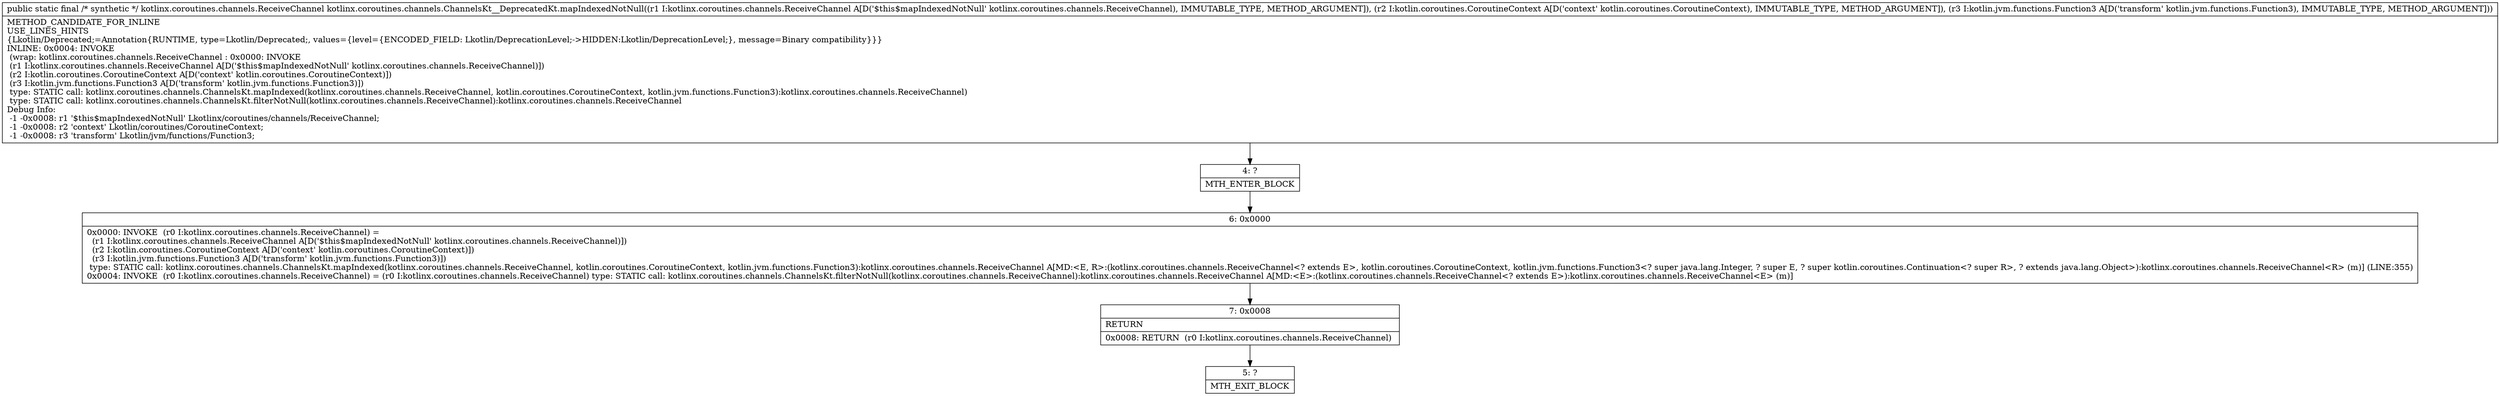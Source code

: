 digraph "CFG forkotlinx.coroutines.channels.ChannelsKt__DeprecatedKt.mapIndexedNotNull(Lkotlinx\/coroutines\/channels\/ReceiveChannel;Lkotlin\/coroutines\/CoroutineContext;Lkotlin\/jvm\/functions\/Function3;)Lkotlinx\/coroutines\/channels\/ReceiveChannel;" {
Node_4 [shape=record,label="{4\:\ ?|MTH_ENTER_BLOCK\l}"];
Node_6 [shape=record,label="{6\:\ 0x0000|0x0000: INVOKE  (r0 I:kotlinx.coroutines.channels.ReceiveChannel) = \l  (r1 I:kotlinx.coroutines.channels.ReceiveChannel A[D('$this$mapIndexedNotNull' kotlinx.coroutines.channels.ReceiveChannel)])\l  (r2 I:kotlin.coroutines.CoroutineContext A[D('context' kotlin.coroutines.CoroutineContext)])\l  (r3 I:kotlin.jvm.functions.Function3 A[D('transform' kotlin.jvm.functions.Function3)])\l type: STATIC call: kotlinx.coroutines.channels.ChannelsKt.mapIndexed(kotlinx.coroutines.channels.ReceiveChannel, kotlin.coroutines.CoroutineContext, kotlin.jvm.functions.Function3):kotlinx.coroutines.channels.ReceiveChannel A[MD:\<E, R\>:(kotlinx.coroutines.channels.ReceiveChannel\<? extends E\>, kotlin.coroutines.CoroutineContext, kotlin.jvm.functions.Function3\<? super java.lang.Integer, ? super E, ? super kotlin.coroutines.Continuation\<? super R\>, ? extends java.lang.Object\>):kotlinx.coroutines.channels.ReceiveChannel\<R\> (m)] (LINE:355)\l0x0004: INVOKE  (r0 I:kotlinx.coroutines.channels.ReceiveChannel) = (r0 I:kotlinx.coroutines.channels.ReceiveChannel) type: STATIC call: kotlinx.coroutines.channels.ChannelsKt.filterNotNull(kotlinx.coroutines.channels.ReceiveChannel):kotlinx.coroutines.channels.ReceiveChannel A[MD:\<E\>:(kotlinx.coroutines.channels.ReceiveChannel\<? extends E\>):kotlinx.coroutines.channels.ReceiveChannel\<E\> (m)]\l}"];
Node_7 [shape=record,label="{7\:\ 0x0008|RETURN\l|0x0008: RETURN  (r0 I:kotlinx.coroutines.channels.ReceiveChannel) \l}"];
Node_5 [shape=record,label="{5\:\ ?|MTH_EXIT_BLOCK\l}"];
MethodNode[shape=record,label="{public static final \/* synthetic *\/ kotlinx.coroutines.channels.ReceiveChannel kotlinx.coroutines.channels.ChannelsKt__DeprecatedKt.mapIndexedNotNull((r1 I:kotlinx.coroutines.channels.ReceiveChannel A[D('$this$mapIndexedNotNull' kotlinx.coroutines.channels.ReceiveChannel), IMMUTABLE_TYPE, METHOD_ARGUMENT]), (r2 I:kotlin.coroutines.CoroutineContext A[D('context' kotlin.coroutines.CoroutineContext), IMMUTABLE_TYPE, METHOD_ARGUMENT]), (r3 I:kotlin.jvm.functions.Function3 A[D('transform' kotlin.jvm.functions.Function3), IMMUTABLE_TYPE, METHOD_ARGUMENT]))  | METHOD_CANDIDATE_FOR_INLINE\lUSE_LINES_HINTS\l\{Lkotlin\/Deprecated;=Annotation\{RUNTIME, type=Lkotlin\/Deprecated;, values=\{level=\{ENCODED_FIELD: Lkotlin\/DeprecationLevel;\-\>HIDDEN:Lkotlin\/DeprecationLevel;\}, message=Binary compatibility\}\}\}\lINLINE: 0x0004: INVOKE  \l  (wrap: kotlinx.coroutines.channels.ReceiveChannel : 0x0000: INVOKE  \l  (r1 I:kotlinx.coroutines.channels.ReceiveChannel A[D('$this$mapIndexedNotNull' kotlinx.coroutines.channels.ReceiveChannel)])\l  (r2 I:kotlin.coroutines.CoroutineContext A[D('context' kotlin.coroutines.CoroutineContext)])\l  (r3 I:kotlin.jvm.functions.Function3 A[D('transform' kotlin.jvm.functions.Function3)])\l type: STATIC call: kotlinx.coroutines.channels.ChannelsKt.mapIndexed(kotlinx.coroutines.channels.ReceiveChannel, kotlin.coroutines.CoroutineContext, kotlin.jvm.functions.Function3):kotlinx.coroutines.channels.ReceiveChannel)\l type: STATIC call: kotlinx.coroutines.channels.ChannelsKt.filterNotNull(kotlinx.coroutines.channels.ReceiveChannel):kotlinx.coroutines.channels.ReceiveChannel\lDebug Info:\l  \-1 \-0x0008: r1 '$this$mapIndexedNotNull' Lkotlinx\/coroutines\/channels\/ReceiveChannel;\l  \-1 \-0x0008: r2 'context' Lkotlin\/coroutines\/CoroutineContext;\l  \-1 \-0x0008: r3 'transform' Lkotlin\/jvm\/functions\/Function3;\l}"];
MethodNode -> Node_4;Node_4 -> Node_6;
Node_6 -> Node_7;
Node_7 -> Node_5;
}


